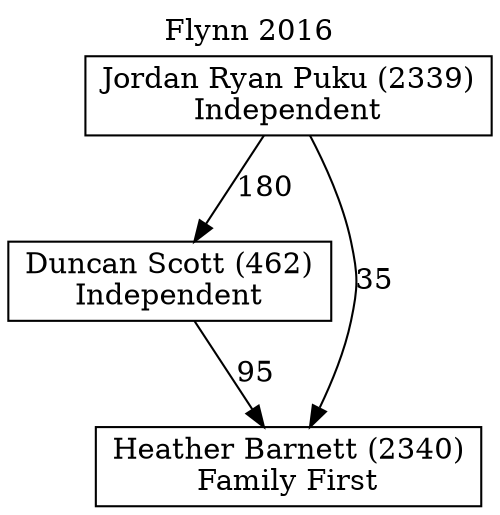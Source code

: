 // House preference flow
digraph "Heather Barnett (2340)_Flynn_2016" {
	graph [label="Flynn 2016" labelloc=t mclimit=10]
	node [shape=box]
	"Duncan Scott (462)" [label="Duncan Scott (462)
Independent"]
	"Jordan Ryan Puku (2339)" [label="Jordan Ryan Puku (2339)
Independent"]
	"Heather Barnett (2340)" [label="Heather Barnett (2340)
Family First"]
	"Jordan Ryan Puku (2339)" -> "Heather Barnett (2340)" [label=35]
	"Jordan Ryan Puku (2339)" -> "Duncan Scott (462)" [label=180]
	"Duncan Scott (462)" -> "Heather Barnett (2340)" [label=95]
}
